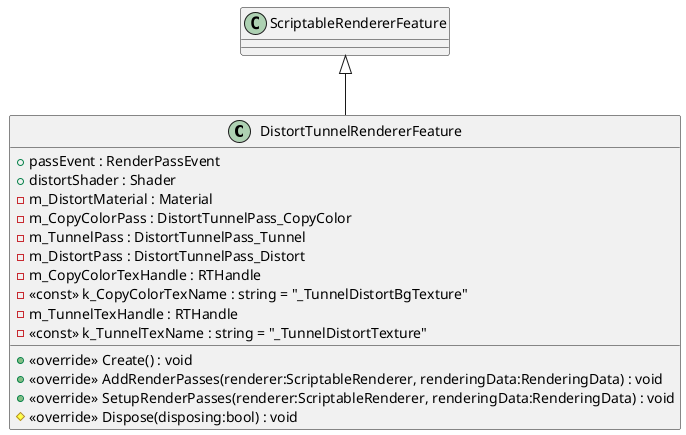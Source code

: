 @startuml
class DistortTunnelRendererFeature {
    + passEvent : RenderPassEvent
    + distortShader : Shader
    - m_DistortMaterial : Material
    - m_CopyColorPass : DistortTunnelPass_CopyColor
    - m_TunnelPass : DistortTunnelPass_Tunnel
    - m_DistortPass : DistortTunnelPass_Distort
    - m_CopyColorTexHandle : RTHandle
    - <<const>> k_CopyColorTexName : string = "_TunnelDistortBgTexture"
    - m_TunnelTexHandle : RTHandle
    - <<const>> k_TunnelTexName : string = "_TunnelDistortTexture"
    + <<override>> Create() : void
    + <<override>> AddRenderPasses(renderer:ScriptableRenderer, renderingData:RenderingData) : void
    + <<override>> SetupRenderPasses(renderer:ScriptableRenderer, renderingData:RenderingData) : void
    # <<override>> Dispose(disposing:bool) : void
}
ScriptableRendererFeature <|-- DistortTunnelRendererFeature
@enduml
